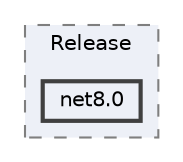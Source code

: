 digraph "Rogue/obj/Release/net8.0"
{
 // LATEX_PDF_SIZE
  bgcolor="transparent";
  edge [fontname=Helvetica,fontsize=10,labelfontname=Helvetica,labelfontsize=10];
  node [fontname=Helvetica,fontsize=10,shape=box,height=0.2,width=0.4];
  compound=true
  subgraph clusterdir_b6d6fd9d737b7d72819a782f235b2f94 {
    graph [ bgcolor="#edf0f7", pencolor="grey50", label="Release", fontname=Helvetica,fontsize=10 style="filled,dashed", URL="dir_b6d6fd9d737b7d72819a782f235b2f94.html",tooltip=""]
  dir_816b9c8f9e94f1f6ef3b2b13fa728571 [label="net8.0", fillcolor="#edf0f7", color="grey25", style="filled,bold", URL="dir_816b9c8f9e94f1f6ef3b2b13fa728571.html",tooltip=""];
  }
}
